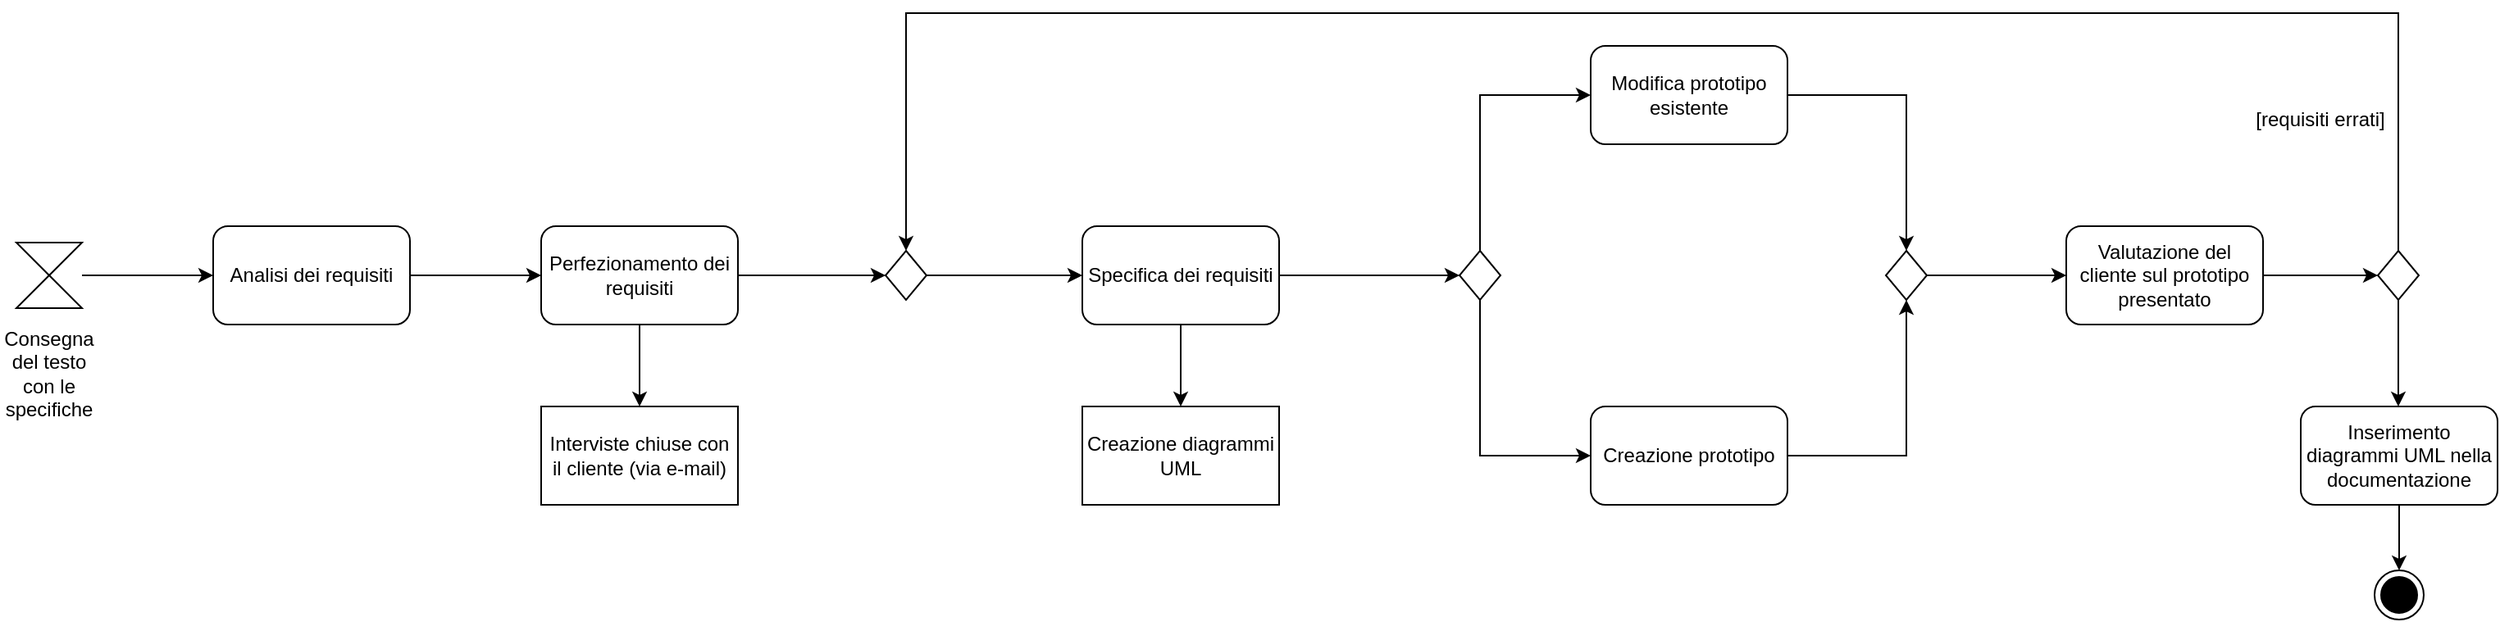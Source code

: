 <mxfile version="20.3.0" type="device"><diagram id="Zp4YF7--r2HA_Kqnx5RG" name="Pagina-1"><mxGraphModel dx="2354" dy="721" grid="1" gridSize="10" guides="1" tooltips="1" connect="1" arrows="1" fold="1" page="1" pageScale="1" pageWidth="1169" pageHeight="827" math="0" shadow="0"><root><mxCell id="0"/><mxCell id="1" parent="0"/><mxCell id="90EK3BSHkUXME9Naikvj-2" style="edgeStyle=orthogonalEdgeStyle;rounded=0;orthogonalLoop=1;jettySize=auto;html=1;" edge="1" parent="1" source="90EK3BSHkUXME9Naikvj-1"><mxGeometry relative="1" as="geometry"><mxPoint x="120" y="340" as="targetPoint"/></mxGeometry></mxCell><mxCell id="90EK3BSHkUXME9Naikvj-1" value="" style="shape=collate;whiteSpace=wrap;html=1;" vertex="1" parent="1"><mxGeometry y="320" width="40" height="40" as="geometry"/></mxCell><mxCell id="90EK3BSHkUXME9Naikvj-4" style="edgeStyle=orthogonalEdgeStyle;rounded=0;orthogonalLoop=1;jettySize=auto;html=1;" edge="1" parent="1" source="90EK3BSHkUXME9Naikvj-3"><mxGeometry relative="1" as="geometry"><mxPoint x="320" y="340.0" as="targetPoint"/></mxGeometry></mxCell><mxCell id="90EK3BSHkUXME9Naikvj-3" value="Analisi dei requisiti" style="rounded=1;whiteSpace=wrap;html=1;" vertex="1" parent="1"><mxGeometry x="120" y="310" width="120" height="60" as="geometry"/></mxCell><mxCell id="90EK3BSHkUXME9Naikvj-6" style="edgeStyle=orthogonalEdgeStyle;rounded=0;orthogonalLoop=1;jettySize=auto;html=1;" edge="1" parent="1" source="90EK3BSHkUXME9Naikvj-5"><mxGeometry relative="1" as="geometry"><mxPoint x="380" y="420.0" as="targetPoint"/></mxGeometry></mxCell><mxCell id="90EK3BSHkUXME9Naikvj-14" style="edgeStyle=orthogonalEdgeStyle;rounded=0;orthogonalLoop=1;jettySize=auto;html=1;entryX=0;entryY=0.5;entryDx=0;entryDy=0;" edge="1" parent="1" source="90EK3BSHkUXME9Naikvj-5" target="90EK3BSHkUXME9Naikvj-13"><mxGeometry relative="1" as="geometry"/></mxCell><mxCell id="90EK3BSHkUXME9Naikvj-5" value="Perfezionamento dei requisiti" style="rounded=1;whiteSpace=wrap;html=1;" vertex="1" parent="1"><mxGeometry x="320" y="310" width="120" height="60" as="geometry"/></mxCell><mxCell id="90EK3BSHkUXME9Naikvj-8" value="Interviste chiuse con il cliente (via e-mail)" style="rounded=0;whiteSpace=wrap;html=1;" vertex="1" parent="1"><mxGeometry x="320" y="420" width="120" height="60" as="geometry"/></mxCell><mxCell id="90EK3BSHkUXME9Naikvj-9" value="Consegna del testo con le specifiche" style="text;html=1;strokeColor=none;fillColor=none;align=center;verticalAlign=middle;whiteSpace=wrap;rounded=0;" vertex="1" parent="1"><mxGeometry x="-10" y="370" width="60" height="60" as="geometry"/></mxCell><mxCell id="90EK3BSHkUXME9Naikvj-16" style="edgeStyle=orthogonalEdgeStyle;rounded=0;orthogonalLoop=1;jettySize=auto;html=1;" edge="1" parent="1" source="90EK3BSHkUXME9Naikvj-11"><mxGeometry relative="1" as="geometry"><mxPoint x="710" y="420.0" as="targetPoint"/></mxGeometry></mxCell><mxCell id="90EK3BSHkUXME9Naikvj-18" style="edgeStyle=orthogonalEdgeStyle;rounded=0;orthogonalLoop=1;jettySize=auto;html=1;" edge="1" parent="1" source="90EK3BSHkUXME9Naikvj-11"><mxGeometry relative="1" as="geometry"><mxPoint x="880" y="340" as="targetPoint"/></mxGeometry></mxCell><mxCell id="90EK3BSHkUXME9Naikvj-11" value="Specifica dei requisiti" style="rounded=1;whiteSpace=wrap;html=1;" vertex="1" parent="1"><mxGeometry x="650" y="310" width="120" height="60" as="geometry"/></mxCell><mxCell id="90EK3BSHkUXME9Naikvj-15" style="edgeStyle=orthogonalEdgeStyle;rounded=0;orthogonalLoop=1;jettySize=auto;html=1;entryX=0;entryY=0.5;entryDx=0;entryDy=0;" edge="1" parent="1" source="90EK3BSHkUXME9Naikvj-13" target="90EK3BSHkUXME9Naikvj-11"><mxGeometry relative="1" as="geometry"/></mxCell><mxCell id="90EK3BSHkUXME9Naikvj-13" value="" style="rhombus;whiteSpace=wrap;html=1;strokeWidth=1;rounded=0;" vertex="1" parent="1"><mxGeometry x="530" y="325" width="25" height="30" as="geometry"/></mxCell><mxCell id="90EK3BSHkUXME9Naikvj-17" value="Creazione diagrammi UML" style="rounded=0;whiteSpace=wrap;html=1;" vertex="1" parent="1"><mxGeometry x="650" y="420" width="120" height="60" as="geometry"/></mxCell><mxCell id="90EK3BSHkUXME9Naikvj-20" style="edgeStyle=orthogonalEdgeStyle;rounded=0;orthogonalLoop=1;jettySize=auto;html=1;entryX=0;entryY=0.5;entryDx=0;entryDy=0;" edge="1" parent="1" source="90EK3BSHkUXME9Naikvj-19" target="90EK3BSHkUXME9Naikvj-21"><mxGeometry relative="1" as="geometry"><mxPoint x="892.5" y="460" as="targetPoint"/><Array as="points"><mxPoint x="893" y="450"/></Array></mxGeometry></mxCell><mxCell id="90EK3BSHkUXME9Naikvj-23" style="edgeStyle=orthogonalEdgeStyle;rounded=0;orthogonalLoop=1;jettySize=auto;html=1;entryX=0;entryY=0.5;entryDx=0;entryDy=0;" edge="1" parent="1" source="90EK3BSHkUXME9Naikvj-19" target="90EK3BSHkUXME9Naikvj-22"><mxGeometry relative="1" as="geometry"><Array as="points"><mxPoint x="893" y="230"/></Array></mxGeometry></mxCell><mxCell id="90EK3BSHkUXME9Naikvj-19" value="" style="rhombus;whiteSpace=wrap;html=1;strokeWidth=1;rounded=0;" vertex="1" parent="1"><mxGeometry x="880" y="325" width="25" height="30" as="geometry"/></mxCell><mxCell id="90EK3BSHkUXME9Naikvj-25" style="edgeStyle=orthogonalEdgeStyle;rounded=0;orthogonalLoop=1;jettySize=auto;html=1;entryX=0.5;entryY=1;entryDx=0;entryDy=0;" edge="1" parent="1" source="90EK3BSHkUXME9Naikvj-21" target="90EK3BSHkUXME9Naikvj-24"><mxGeometry relative="1" as="geometry"/></mxCell><mxCell id="90EK3BSHkUXME9Naikvj-21" value="Creazione prototipo" style="rounded=1;whiteSpace=wrap;html=1;" vertex="1" parent="1"><mxGeometry x="960" y="420" width="120" height="60" as="geometry"/></mxCell><mxCell id="90EK3BSHkUXME9Naikvj-26" style="edgeStyle=orthogonalEdgeStyle;rounded=0;orthogonalLoop=1;jettySize=auto;html=1;entryX=0.5;entryY=0;entryDx=0;entryDy=0;" edge="1" parent="1" source="90EK3BSHkUXME9Naikvj-22" target="90EK3BSHkUXME9Naikvj-24"><mxGeometry relative="1" as="geometry"/></mxCell><mxCell id="90EK3BSHkUXME9Naikvj-22" value="Modifica prototipo esistente" style="rounded=1;whiteSpace=wrap;html=1;" vertex="1" parent="1"><mxGeometry x="960" y="200" width="120" height="60" as="geometry"/></mxCell><mxCell id="90EK3BSHkUXME9Naikvj-27" style="edgeStyle=orthogonalEdgeStyle;rounded=0;orthogonalLoop=1;jettySize=auto;html=1;" edge="1" parent="1" source="90EK3BSHkUXME9Naikvj-24"><mxGeometry relative="1" as="geometry"><mxPoint x="1250" y="340" as="targetPoint"/></mxGeometry></mxCell><mxCell id="90EK3BSHkUXME9Naikvj-24" value="" style="rhombus;whiteSpace=wrap;html=1;strokeWidth=1;rounded=0;" vertex="1" parent="1"><mxGeometry x="1140" y="325" width="25" height="30" as="geometry"/></mxCell><mxCell id="90EK3BSHkUXME9Naikvj-30" style="edgeStyle=orthogonalEdgeStyle;rounded=0;orthogonalLoop=1;jettySize=auto;html=1;" edge="1" parent="1" source="90EK3BSHkUXME9Naikvj-28" target="90EK3BSHkUXME9Naikvj-29"><mxGeometry relative="1" as="geometry"/></mxCell><mxCell id="90EK3BSHkUXME9Naikvj-28" value="Valutazione del cliente sul prototipo presentato" style="rounded=1;whiteSpace=wrap;html=1;" vertex="1" parent="1"><mxGeometry x="1250" y="310" width="120" height="60" as="geometry"/></mxCell><mxCell id="90EK3BSHkUXME9Naikvj-31" style="edgeStyle=orthogonalEdgeStyle;rounded=0;orthogonalLoop=1;jettySize=auto;html=1;entryX=0.5;entryY=0;entryDx=0;entryDy=0;" edge="1" parent="1" source="90EK3BSHkUXME9Naikvj-29" target="90EK3BSHkUXME9Naikvj-13"><mxGeometry relative="1" as="geometry"><Array as="points"><mxPoint x="1453" y="180"/><mxPoint x="543" y="180"/></Array></mxGeometry></mxCell><mxCell id="90EK3BSHkUXME9Naikvj-33" style="edgeStyle=orthogonalEdgeStyle;rounded=0;orthogonalLoop=1;jettySize=auto;html=1;" edge="1" parent="1" source="90EK3BSHkUXME9Naikvj-29"><mxGeometry relative="1" as="geometry"><mxPoint x="1452.5" y="420" as="targetPoint"/></mxGeometry></mxCell><mxCell id="90EK3BSHkUXME9Naikvj-29" value="" style="rhombus;whiteSpace=wrap;html=1;strokeWidth=1;rounded=0;" vertex="1" parent="1"><mxGeometry x="1440" y="325" width="25" height="30" as="geometry"/></mxCell><mxCell id="90EK3BSHkUXME9Naikvj-32" value="[requisiti errati]" style="text;html=1;strokeColor=none;fillColor=none;align=center;verticalAlign=middle;whiteSpace=wrap;rounded=0;" vertex="1" parent="1"><mxGeometry x="1360" y="230" width="90" height="30" as="geometry"/></mxCell><mxCell id="90EK3BSHkUXME9Naikvj-36" style="edgeStyle=orthogonalEdgeStyle;rounded=0;orthogonalLoop=1;jettySize=auto;html=1;" edge="1" parent="1" source="90EK3BSHkUXME9Naikvj-35"><mxGeometry relative="1" as="geometry"><mxPoint x="1453" y="520" as="targetPoint"/></mxGeometry></mxCell><mxCell id="90EK3BSHkUXME9Naikvj-35" value="Inserimento diagrammi UML nella documentazione" style="rounded=1;whiteSpace=wrap;html=1;" vertex="1" parent="1"><mxGeometry x="1393" y="420" width="120" height="60" as="geometry"/></mxCell><mxCell id="90EK3BSHkUXME9Naikvj-37" value="" style="ellipse;html=1;shape=endState;fillColor=#000000;strokeColor=#000000;" vertex="1" parent="1"><mxGeometry x="1438" y="520" width="30" height="30" as="geometry"/></mxCell></root></mxGraphModel></diagram></mxfile>